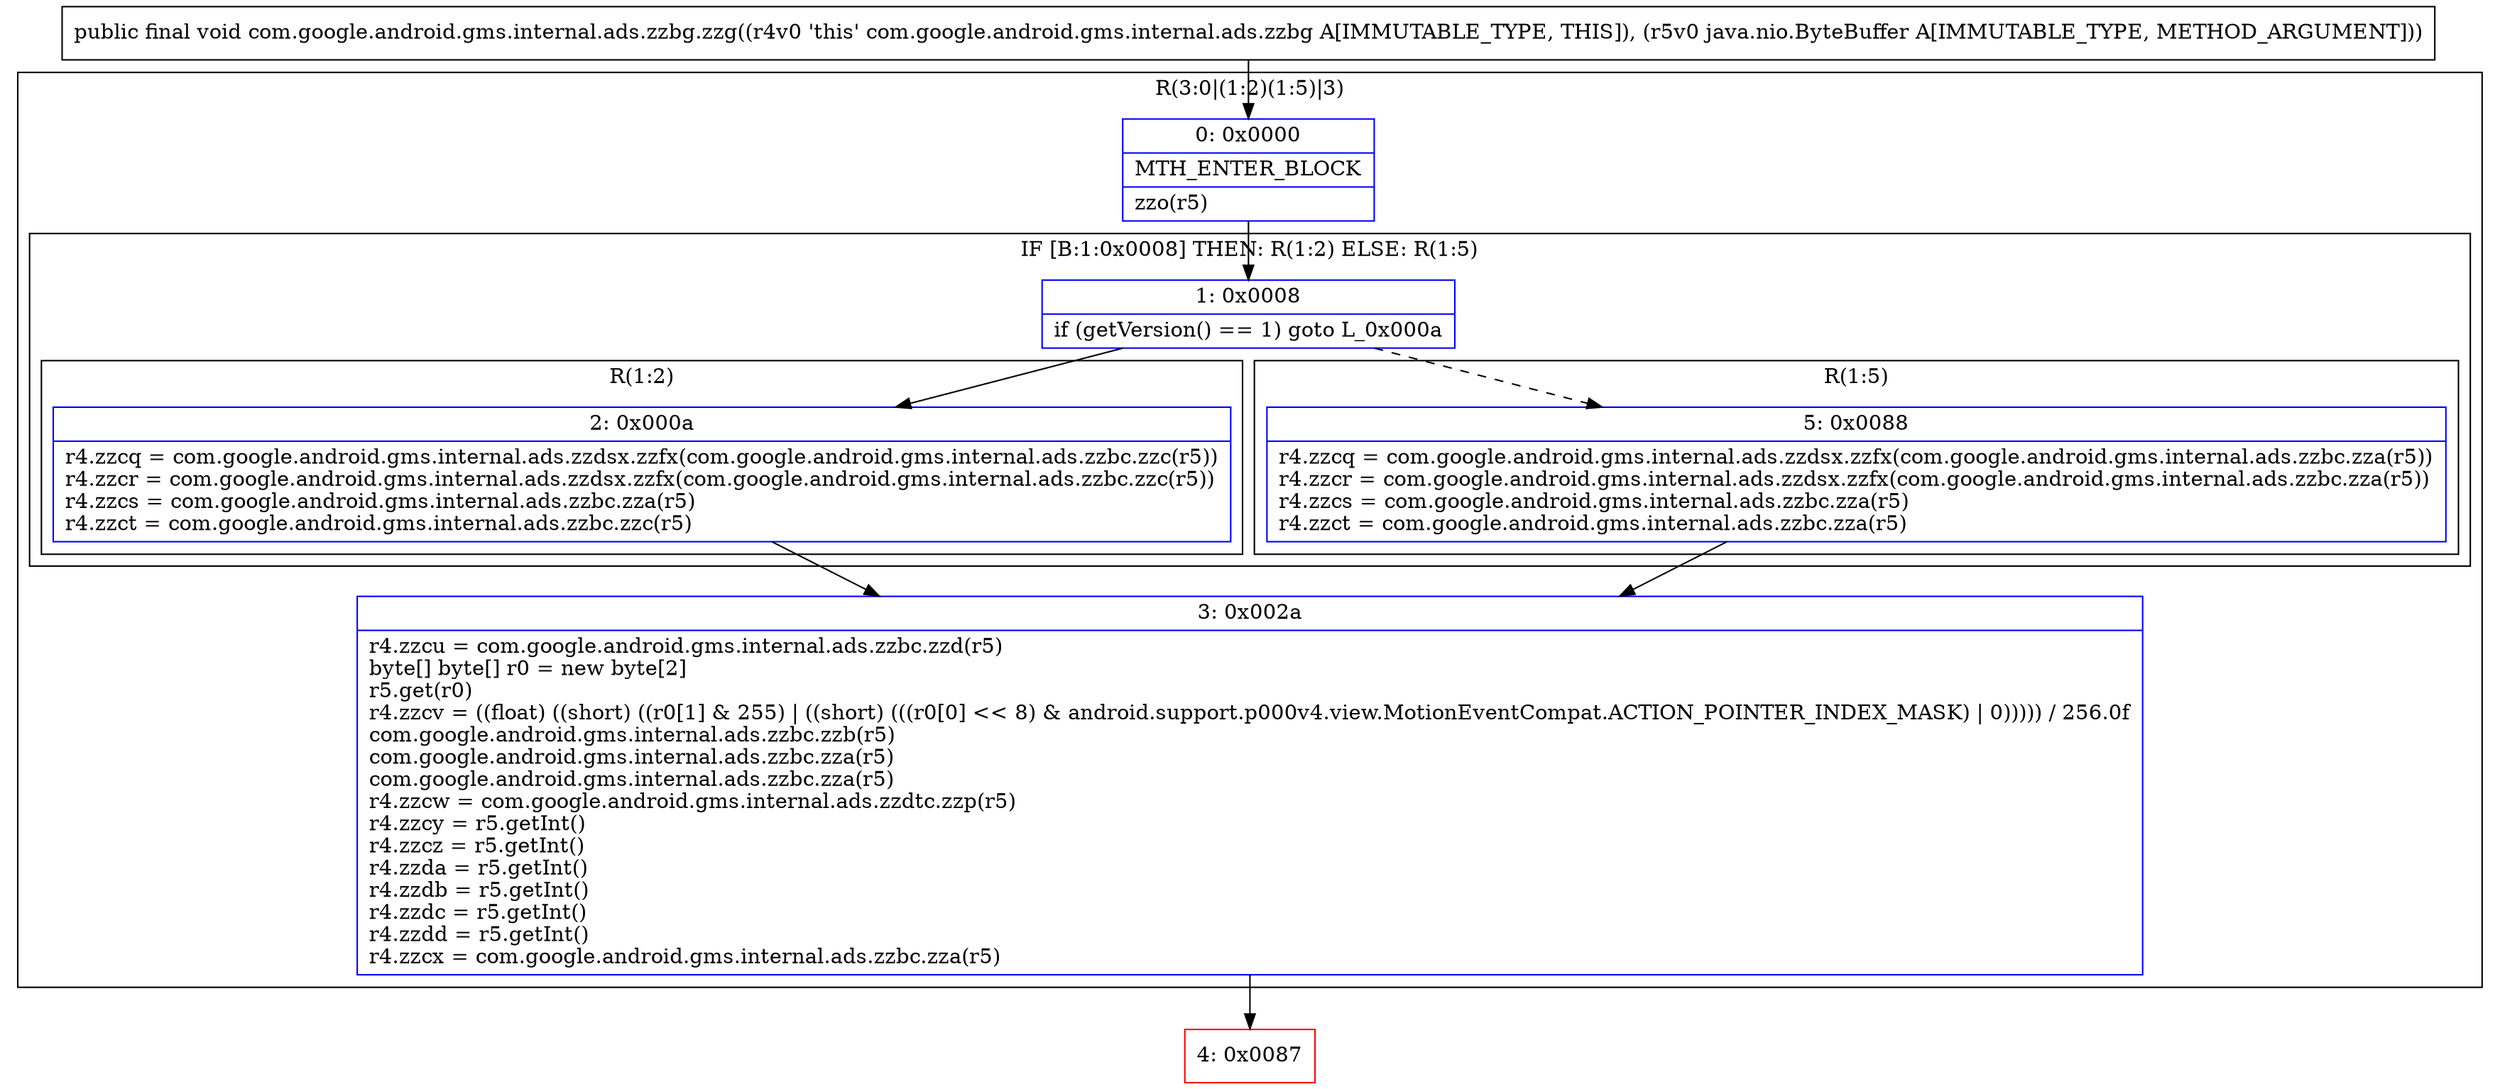 digraph "CFG forcom.google.android.gms.internal.ads.zzbg.zzg(Ljava\/nio\/ByteBuffer;)V" {
subgraph cluster_Region_2055802808 {
label = "R(3:0|(1:2)(1:5)|3)";
node [shape=record,color=blue];
Node_0 [shape=record,label="{0\:\ 0x0000|MTH_ENTER_BLOCK\l|zzo(r5)\l}"];
subgraph cluster_IfRegion_49658564 {
label = "IF [B:1:0x0008] THEN: R(1:2) ELSE: R(1:5)";
node [shape=record,color=blue];
Node_1 [shape=record,label="{1\:\ 0x0008|if (getVersion() == 1) goto L_0x000a\l}"];
subgraph cluster_Region_808681965 {
label = "R(1:2)";
node [shape=record,color=blue];
Node_2 [shape=record,label="{2\:\ 0x000a|r4.zzcq = com.google.android.gms.internal.ads.zzdsx.zzfx(com.google.android.gms.internal.ads.zzbc.zzc(r5))\lr4.zzcr = com.google.android.gms.internal.ads.zzdsx.zzfx(com.google.android.gms.internal.ads.zzbc.zzc(r5))\lr4.zzcs = com.google.android.gms.internal.ads.zzbc.zza(r5)\lr4.zzct = com.google.android.gms.internal.ads.zzbc.zzc(r5)\l}"];
}
subgraph cluster_Region_1077992872 {
label = "R(1:5)";
node [shape=record,color=blue];
Node_5 [shape=record,label="{5\:\ 0x0088|r4.zzcq = com.google.android.gms.internal.ads.zzdsx.zzfx(com.google.android.gms.internal.ads.zzbc.zza(r5))\lr4.zzcr = com.google.android.gms.internal.ads.zzdsx.zzfx(com.google.android.gms.internal.ads.zzbc.zza(r5))\lr4.zzcs = com.google.android.gms.internal.ads.zzbc.zza(r5)\lr4.zzct = com.google.android.gms.internal.ads.zzbc.zza(r5)\l}"];
}
}
Node_3 [shape=record,label="{3\:\ 0x002a|r4.zzcu = com.google.android.gms.internal.ads.zzbc.zzd(r5)\lbyte[] byte[] r0 = new byte[2]\lr5.get(r0)\lr4.zzcv = ((float) ((short) ((r0[1] & 255) \| ((short) (((r0[0] \<\< 8) & android.support.p000v4.view.MotionEventCompat.ACTION_POINTER_INDEX_MASK) \| 0))))) \/ 256.0f\lcom.google.android.gms.internal.ads.zzbc.zzb(r5)\lcom.google.android.gms.internal.ads.zzbc.zza(r5)\lcom.google.android.gms.internal.ads.zzbc.zza(r5)\lr4.zzcw = com.google.android.gms.internal.ads.zzdtc.zzp(r5)\lr4.zzcy = r5.getInt()\lr4.zzcz = r5.getInt()\lr4.zzda = r5.getInt()\lr4.zzdb = r5.getInt()\lr4.zzdc = r5.getInt()\lr4.zzdd = r5.getInt()\lr4.zzcx = com.google.android.gms.internal.ads.zzbc.zza(r5)\l}"];
}
Node_4 [shape=record,color=red,label="{4\:\ 0x0087}"];
MethodNode[shape=record,label="{public final void com.google.android.gms.internal.ads.zzbg.zzg((r4v0 'this' com.google.android.gms.internal.ads.zzbg A[IMMUTABLE_TYPE, THIS]), (r5v0 java.nio.ByteBuffer A[IMMUTABLE_TYPE, METHOD_ARGUMENT])) }"];
MethodNode -> Node_0;
Node_0 -> Node_1;
Node_1 -> Node_2;
Node_1 -> Node_5[style=dashed];
Node_2 -> Node_3;
Node_5 -> Node_3;
Node_3 -> Node_4;
}

